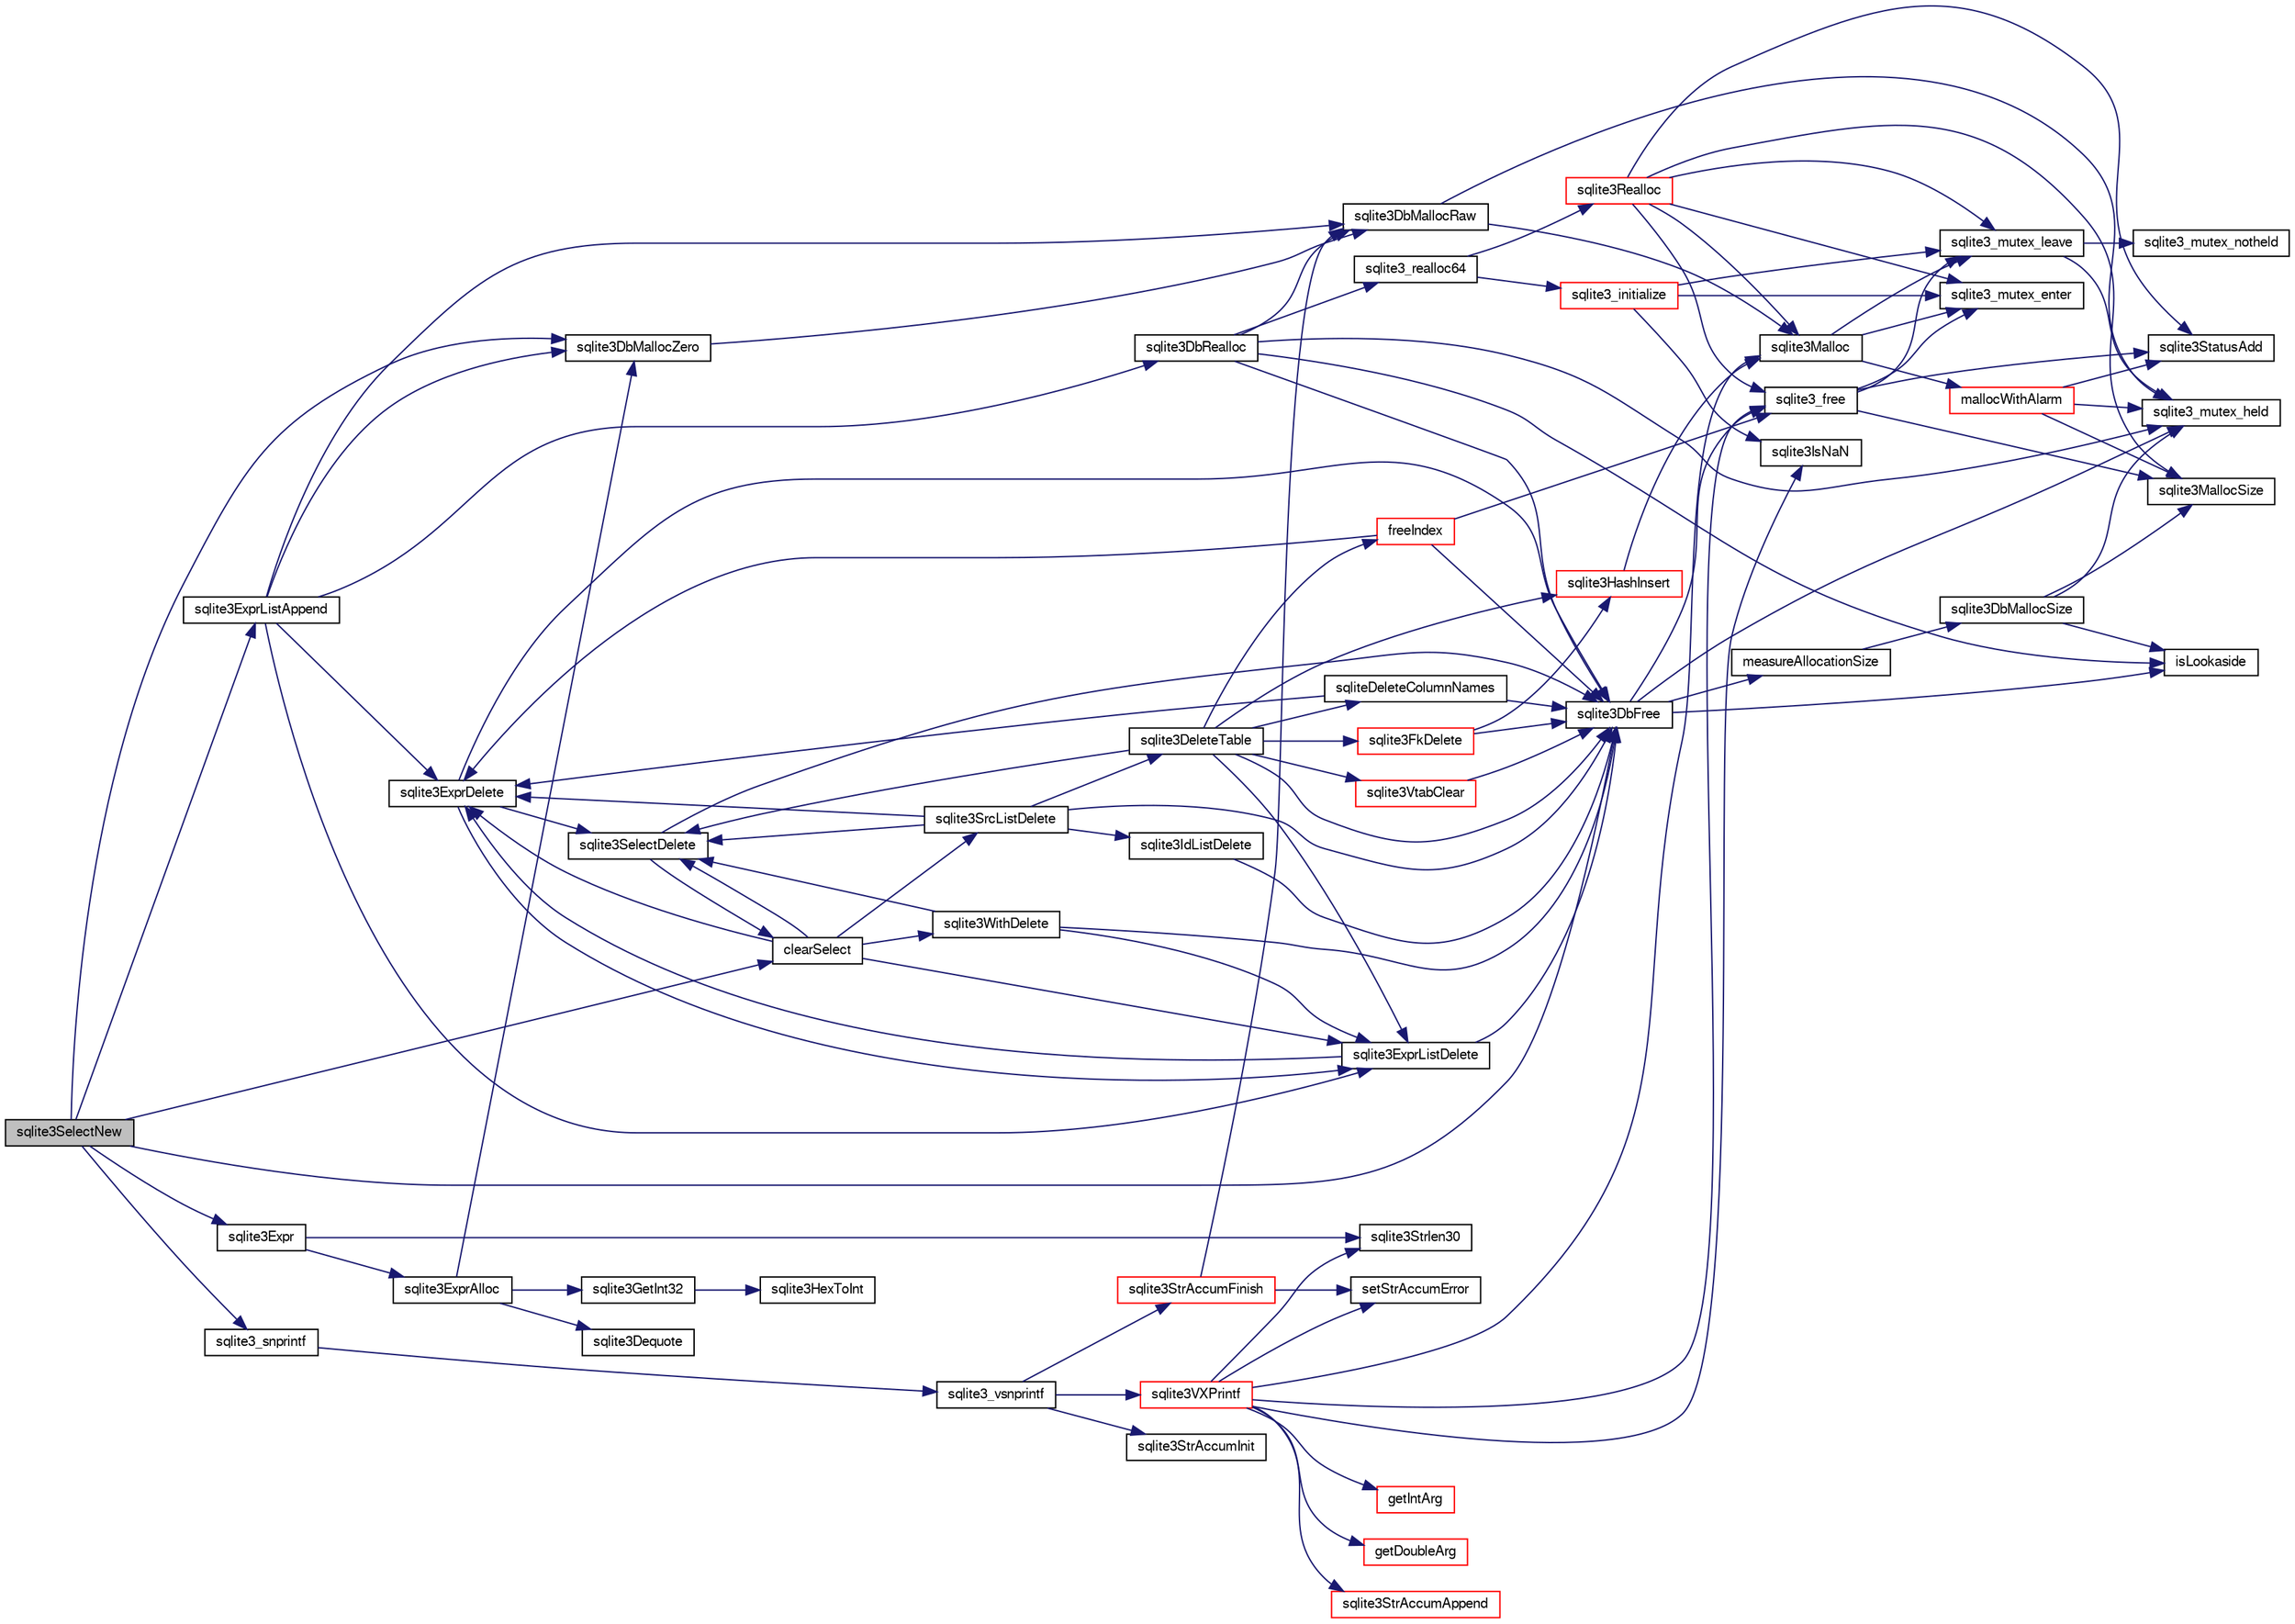 digraph "sqlite3SelectNew"
{
  edge [fontname="FreeSans",fontsize="10",labelfontname="FreeSans",labelfontsize="10"];
  node [fontname="FreeSans",fontsize="10",shape=record];
  rankdir="LR";
  Node698716 [label="sqlite3SelectNew",height=0.2,width=0.4,color="black", fillcolor="grey75", style="filled", fontcolor="black"];
  Node698716 -> Node698717 [color="midnightblue",fontsize="10",style="solid",fontname="FreeSans"];
  Node698717 [label="sqlite3DbMallocZero",height=0.2,width=0.4,color="black", fillcolor="white", style="filled",URL="$sqlite3_8c.html#a49cfebac9d6067a03442c92af73f33e4"];
  Node698717 -> Node698718 [color="midnightblue",fontsize="10",style="solid",fontname="FreeSans"];
  Node698718 [label="sqlite3DbMallocRaw",height=0.2,width=0.4,color="black", fillcolor="white", style="filled",URL="$sqlite3_8c.html#abbe8be0cf7175e11ddc3e2218fad924e"];
  Node698718 -> Node698719 [color="midnightblue",fontsize="10",style="solid",fontname="FreeSans"];
  Node698719 [label="sqlite3_mutex_held",height=0.2,width=0.4,color="black", fillcolor="white", style="filled",URL="$sqlite3_8c.html#acf77da68932b6bc163c5e68547ecc3e7"];
  Node698718 -> Node698720 [color="midnightblue",fontsize="10",style="solid",fontname="FreeSans"];
  Node698720 [label="sqlite3Malloc",height=0.2,width=0.4,color="black", fillcolor="white", style="filled",URL="$sqlite3_8c.html#a361a2eaa846b1885f123abe46f5d8b2b"];
  Node698720 -> Node698721 [color="midnightblue",fontsize="10",style="solid",fontname="FreeSans"];
  Node698721 [label="sqlite3_mutex_enter",height=0.2,width=0.4,color="black", fillcolor="white", style="filled",URL="$sqlite3_8c.html#a1c12cde690bd89f104de5cbad12a6bf5"];
  Node698720 -> Node698722 [color="midnightblue",fontsize="10",style="solid",fontname="FreeSans"];
  Node698722 [label="mallocWithAlarm",height=0.2,width=0.4,color="red", fillcolor="white", style="filled",URL="$sqlite3_8c.html#ab070d5cf8e48ec8a6a43cf025d48598b"];
  Node698722 -> Node698719 [color="midnightblue",fontsize="10",style="solid",fontname="FreeSans"];
  Node698722 -> Node698728 [color="midnightblue",fontsize="10",style="solid",fontname="FreeSans"];
  Node698728 [label="sqlite3MallocSize",height=0.2,width=0.4,color="black", fillcolor="white", style="filled",URL="$sqlite3_8c.html#acf5d2a5f35270bafb050bd2def576955"];
  Node698722 -> Node698729 [color="midnightblue",fontsize="10",style="solid",fontname="FreeSans"];
  Node698729 [label="sqlite3StatusAdd",height=0.2,width=0.4,color="black", fillcolor="white", style="filled",URL="$sqlite3_8c.html#afa029f93586aeab4cc85360905dae9cd"];
  Node698720 -> Node698726 [color="midnightblue",fontsize="10",style="solid",fontname="FreeSans"];
  Node698726 [label="sqlite3_mutex_leave",height=0.2,width=0.4,color="black", fillcolor="white", style="filled",URL="$sqlite3_8c.html#a5838d235601dbd3c1fa993555c6bcc93"];
  Node698726 -> Node698719 [color="midnightblue",fontsize="10",style="solid",fontname="FreeSans"];
  Node698726 -> Node698727 [color="midnightblue",fontsize="10",style="solid",fontname="FreeSans"];
  Node698727 [label="sqlite3_mutex_notheld",height=0.2,width=0.4,color="black", fillcolor="white", style="filled",URL="$sqlite3_8c.html#a83967c837c1c000d3b5adcfaa688f5dc"];
  Node698716 -> Node698730 [color="midnightblue",fontsize="10",style="solid",fontname="FreeSans"];
  Node698730 [label="sqlite3ExprListAppend",height=0.2,width=0.4,color="black", fillcolor="white", style="filled",URL="$sqlite3_8c.html#a2c227f0b97e0e31b120c702fae2b7409"];
  Node698730 -> Node698717 [color="midnightblue",fontsize="10",style="solid",fontname="FreeSans"];
  Node698730 -> Node698718 [color="midnightblue",fontsize="10",style="solid",fontname="FreeSans"];
  Node698730 -> Node698731 [color="midnightblue",fontsize="10",style="solid",fontname="FreeSans"];
  Node698731 [label="sqlite3DbRealloc",height=0.2,width=0.4,color="black", fillcolor="white", style="filled",URL="$sqlite3_8c.html#ae028f4902a9d29bcaf310ff289ee87dc"];
  Node698731 -> Node698719 [color="midnightblue",fontsize="10",style="solid",fontname="FreeSans"];
  Node698731 -> Node698718 [color="midnightblue",fontsize="10",style="solid",fontname="FreeSans"];
  Node698731 -> Node698732 [color="midnightblue",fontsize="10",style="solid",fontname="FreeSans"];
  Node698732 [label="isLookaside",height=0.2,width=0.4,color="black", fillcolor="white", style="filled",URL="$sqlite3_8c.html#a770fa05ff9717b75e16f4d968a77b897"];
  Node698731 -> Node698733 [color="midnightblue",fontsize="10",style="solid",fontname="FreeSans"];
  Node698733 [label="sqlite3DbFree",height=0.2,width=0.4,color="black", fillcolor="white", style="filled",URL="$sqlite3_8c.html#ac70ab821a6607b4a1b909582dc37a069"];
  Node698733 -> Node698719 [color="midnightblue",fontsize="10",style="solid",fontname="FreeSans"];
  Node698733 -> Node698734 [color="midnightblue",fontsize="10",style="solid",fontname="FreeSans"];
  Node698734 [label="measureAllocationSize",height=0.2,width=0.4,color="black", fillcolor="white", style="filled",URL="$sqlite3_8c.html#a45731e644a22fdb756e2b6337224217a"];
  Node698734 -> Node698735 [color="midnightblue",fontsize="10",style="solid",fontname="FreeSans"];
  Node698735 [label="sqlite3DbMallocSize",height=0.2,width=0.4,color="black", fillcolor="white", style="filled",URL="$sqlite3_8c.html#aa397e5a8a03495203a0767abf0a71f86"];
  Node698735 -> Node698728 [color="midnightblue",fontsize="10",style="solid",fontname="FreeSans"];
  Node698735 -> Node698719 [color="midnightblue",fontsize="10",style="solid",fontname="FreeSans"];
  Node698735 -> Node698732 [color="midnightblue",fontsize="10",style="solid",fontname="FreeSans"];
  Node698733 -> Node698732 [color="midnightblue",fontsize="10",style="solid",fontname="FreeSans"];
  Node698733 -> Node698736 [color="midnightblue",fontsize="10",style="solid",fontname="FreeSans"];
  Node698736 [label="sqlite3_free",height=0.2,width=0.4,color="black", fillcolor="white", style="filled",URL="$sqlite3_8c.html#a6552349e36a8a691af5487999ab09519"];
  Node698736 -> Node698721 [color="midnightblue",fontsize="10",style="solid",fontname="FreeSans"];
  Node698736 -> Node698729 [color="midnightblue",fontsize="10",style="solid",fontname="FreeSans"];
  Node698736 -> Node698728 [color="midnightblue",fontsize="10",style="solid",fontname="FreeSans"];
  Node698736 -> Node698726 [color="midnightblue",fontsize="10",style="solid",fontname="FreeSans"];
  Node698731 -> Node698737 [color="midnightblue",fontsize="10",style="solid",fontname="FreeSans"];
  Node698737 [label="sqlite3_realloc64",height=0.2,width=0.4,color="black", fillcolor="white", style="filled",URL="$sqlite3_8c.html#a3765a714077ee547e811034236dc9ecd"];
  Node698737 -> Node698738 [color="midnightblue",fontsize="10",style="solid",fontname="FreeSans"];
  Node698738 [label="sqlite3_initialize",height=0.2,width=0.4,color="red", fillcolor="white", style="filled",URL="$sqlite3_8c.html#ab0c0ee2d5d4cf8b28e9572296a8861df"];
  Node698738 -> Node698721 [color="midnightblue",fontsize="10",style="solid",fontname="FreeSans"];
  Node698738 -> Node698726 [color="midnightblue",fontsize="10",style="solid",fontname="FreeSans"];
  Node698738 -> Node698782 [color="midnightblue",fontsize="10",style="solid",fontname="FreeSans"];
  Node698782 [label="sqlite3IsNaN",height=0.2,width=0.4,color="black", fillcolor="white", style="filled",URL="$sqlite3_8c.html#aed4d78203877c3486765ccbc7feebb50"];
  Node698737 -> Node698771 [color="midnightblue",fontsize="10",style="solid",fontname="FreeSans"];
  Node698771 [label="sqlite3Realloc",height=0.2,width=0.4,color="red", fillcolor="white", style="filled",URL="$sqlite3_8c.html#ad53aefdfc088f622e23ffe838201fe22"];
  Node698771 -> Node698720 [color="midnightblue",fontsize="10",style="solid",fontname="FreeSans"];
  Node698771 -> Node698736 [color="midnightblue",fontsize="10",style="solid",fontname="FreeSans"];
  Node698771 -> Node698728 [color="midnightblue",fontsize="10",style="solid",fontname="FreeSans"];
  Node698771 -> Node698721 [color="midnightblue",fontsize="10",style="solid",fontname="FreeSans"];
  Node698771 -> Node698729 [color="midnightblue",fontsize="10",style="solid",fontname="FreeSans"];
  Node698771 -> Node698726 [color="midnightblue",fontsize="10",style="solid",fontname="FreeSans"];
  Node698730 -> Node699000 [color="midnightblue",fontsize="10",style="solid",fontname="FreeSans"];
  Node699000 [label="sqlite3ExprDelete",height=0.2,width=0.4,color="black", fillcolor="white", style="filled",URL="$sqlite3_8c.html#ae4e21ab5918e0428fbaa9e615dceb309"];
  Node699000 -> Node698733 [color="midnightblue",fontsize="10",style="solid",fontname="FreeSans"];
  Node699000 -> Node699001 [color="midnightblue",fontsize="10",style="solid",fontname="FreeSans"];
  Node699001 [label="sqlite3SelectDelete",height=0.2,width=0.4,color="black", fillcolor="white", style="filled",URL="$sqlite3_8c.html#a0f56959f0acac85496744f0d068854a0"];
  Node699001 -> Node699002 [color="midnightblue",fontsize="10",style="solid",fontname="FreeSans"];
  Node699002 [label="clearSelect",height=0.2,width=0.4,color="black", fillcolor="white", style="filled",URL="$sqlite3_8c.html#ac083bac4f2f02c26aa02fc24ca8c2dd9"];
  Node699002 -> Node699003 [color="midnightblue",fontsize="10",style="solid",fontname="FreeSans"];
  Node699003 [label="sqlite3ExprListDelete",height=0.2,width=0.4,color="black", fillcolor="white", style="filled",URL="$sqlite3_8c.html#ae9cd46eac81e86a04ed8c09b99fc3c10"];
  Node699003 -> Node699000 [color="midnightblue",fontsize="10",style="solid",fontname="FreeSans"];
  Node699003 -> Node698733 [color="midnightblue",fontsize="10",style="solid",fontname="FreeSans"];
  Node699002 -> Node699004 [color="midnightblue",fontsize="10",style="solid",fontname="FreeSans"];
  Node699004 [label="sqlite3SrcListDelete",height=0.2,width=0.4,color="black", fillcolor="white", style="filled",URL="$sqlite3_8c.html#acc250a3e5e7fd8889a16a9f28e3e7312"];
  Node699004 -> Node698733 [color="midnightblue",fontsize="10",style="solid",fontname="FreeSans"];
  Node699004 -> Node699005 [color="midnightblue",fontsize="10",style="solid",fontname="FreeSans"];
  Node699005 [label="sqlite3DeleteTable",height=0.2,width=0.4,color="black", fillcolor="white", style="filled",URL="$sqlite3_8c.html#a7fd3d507375a381a3807f92735318973"];
  Node699005 -> Node699006 [color="midnightblue",fontsize="10",style="solid",fontname="FreeSans"];
  Node699006 [label="sqlite3HashInsert",height=0.2,width=0.4,color="red", fillcolor="white", style="filled",URL="$sqlite3_8c.html#aebbc6c13b3c139d5f3463938f441da3d"];
  Node699006 -> Node698720 [color="midnightblue",fontsize="10",style="solid",fontname="FreeSans"];
  Node699005 -> Node699013 [color="midnightblue",fontsize="10",style="solid",fontname="FreeSans"];
  Node699013 [label="freeIndex",height=0.2,width=0.4,color="red", fillcolor="white", style="filled",URL="$sqlite3_8c.html#a00907c99c18d5bcb9d0b38c077146c31"];
  Node699013 -> Node699000 [color="midnightblue",fontsize="10",style="solid",fontname="FreeSans"];
  Node699013 -> Node698733 [color="midnightblue",fontsize="10",style="solid",fontname="FreeSans"];
  Node699013 -> Node698736 [color="midnightblue",fontsize="10",style="solid",fontname="FreeSans"];
  Node699005 -> Node699668 [color="midnightblue",fontsize="10",style="solid",fontname="FreeSans"];
  Node699668 [label="sqlite3FkDelete",height=0.2,width=0.4,color="red", fillcolor="white", style="filled",URL="$sqlite3_8c.html#a59a33da6c4e11d3f99b15eafdc01f013"];
  Node699668 -> Node699006 [color="midnightblue",fontsize="10",style="solid",fontname="FreeSans"];
  Node699668 -> Node698733 [color="midnightblue",fontsize="10",style="solid",fontname="FreeSans"];
  Node699005 -> Node699670 [color="midnightblue",fontsize="10",style="solid",fontname="FreeSans"];
  Node699670 [label="sqliteDeleteColumnNames",height=0.2,width=0.4,color="black", fillcolor="white", style="filled",URL="$sqlite3_8c.html#a30fd46bd85a745b908f382e5dd74c38a"];
  Node699670 -> Node698733 [color="midnightblue",fontsize="10",style="solid",fontname="FreeSans"];
  Node699670 -> Node699000 [color="midnightblue",fontsize="10",style="solid",fontname="FreeSans"];
  Node699005 -> Node698733 [color="midnightblue",fontsize="10",style="solid",fontname="FreeSans"];
  Node699005 -> Node699001 [color="midnightblue",fontsize="10",style="solid",fontname="FreeSans"];
  Node699005 -> Node699003 [color="midnightblue",fontsize="10",style="solid",fontname="FreeSans"];
  Node699005 -> Node699671 [color="midnightblue",fontsize="10",style="solid",fontname="FreeSans"];
  Node699671 [label="sqlite3VtabClear",height=0.2,width=0.4,color="red", fillcolor="white", style="filled",URL="$sqlite3_8c.html#a0690ffd2d2e58bd4ed1ce4f1e35c1ef1"];
  Node699671 -> Node698733 [color="midnightblue",fontsize="10",style="solid",fontname="FreeSans"];
  Node699004 -> Node699001 [color="midnightblue",fontsize="10",style="solid",fontname="FreeSans"];
  Node699004 -> Node699000 [color="midnightblue",fontsize="10",style="solid",fontname="FreeSans"];
  Node699004 -> Node699048 [color="midnightblue",fontsize="10",style="solid",fontname="FreeSans"];
  Node699048 [label="sqlite3IdListDelete",height=0.2,width=0.4,color="black", fillcolor="white", style="filled",URL="$sqlite3_8c.html#a38bea53ea789e86289ca600ff6010f73"];
  Node699048 -> Node698733 [color="midnightblue",fontsize="10",style="solid",fontname="FreeSans"];
  Node699002 -> Node699000 [color="midnightblue",fontsize="10",style="solid",fontname="FreeSans"];
  Node699002 -> Node699001 [color="midnightblue",fontsize="10",style="solid",fontname="FreeSans"];
  Node699002 -> Node699047 [color="midnightblue",fontsize="10",style="solid",fontname="FreeSans"];
  Node699047 [label="sqlite3WithDelete",height=0.2,width=0.4,color="black", fillcolor="white", style="filled",URL="$sqlite3_8c.html#a17d9ea3de76b5d740b422ea9b4fe3abb"];
  Node699047 -> Node699003 [color="midnightblue",fontsize="10",style="solid",fontname="FreeSans"];
  Node699047 -> Node699001 [color="midnightblue",fontsize="10",style="solid",fontname="FreeSans"];
  Node699047 -> Node698733 [color="midnightblue",fontsize="10",style="solid",fontname="FreeSans"];
  Node699001 -> Node698733 [color="midnightblue",fontsize="10",style="solid",fontname="FreeSans"];
  Node699000 -> Node699003 [color="midnightblue",fontsize="10",style="solid",fontname="FreeSans"];
  Node698730 -> Node699003 [color="midnightblue",fontsize="10",style="solid",fontname="FreeSans"];
  Node698716 -> Node699672 [color="midnightblue",fontsize="10",style="solid",fontname="FreeSans"];
  Node699672 [label="sqlite3Expr",height=0.2,width=0.4,color="black", fillcolor="white", style="filled",URL="$sqlite3_8c.html#a790d28ff2bd0d13725c692e0c4ed7105"];
  Node699672 -> Node698783 [color="midnightblue",fontsize="10",style="solid",fontname="FreeSans"];
  Node698783 [label="sqlite3Strlen30",height=0.2,width=0.4,color="black", fillcolor="white", style="filled",URL="$sqlite3_8c.html#a3dcd80ba41f1a308193dee74857b62a7"];
  Node699672 -> Node699673 [color="midnightblue",fontsize="10",style="solid",fontname="FreeSans"];
  Node699673 [label="sqlite3ExprAlloc",height=0.2,width=0.4,color="black", fillcolor="white", style="filled",URL="$sqlite3_8c.html#a7f1c54604acd48617bd41d26f5db776d"];
  Node699673 -> Node699271 [color="midnightblue",fontsize="10",style="solid",fontname="FreeSans"];
  Node699271 [label="sqlite3GetInt32",height=0.2,width=0.4,color="black", fillcolor="white", style="filled",URL="$sqlite3_8c.html#a5f876209b4343549fc9224cd11c70928"];
  Node699271 -> Node699272 [color="midnightblue",fontsize="10",style="solid",fontname="FreeSans"];
  Node699272 [label="sqlite3HexToInt",height=0.2,width=0.4,color="black", fillcolor="white", style="filled",URL="$sqlite3_8c.html#ae3802c77b18399c03c8c9f973ff47239"];
  Node699673 -> Node698717 [color="midnightblue",fontsize="10",style="solid",fontname="FreeSans"];
  Node699673 -> Node698992 [color="midnightblue",fontsize="10",style="solid",fontname="FreeSans"];
  Node698992 [label="sqlite3Dequote",height=0.2,width=0.4,color="black", fillcolor="white", style="filled",URL="$sqlite3_8c.html#a7b0ccb71d60de662cbb09755454dee5d"];
  Node698716 -> Node699002 [color="midnightblue",fontsize="10",style="solid",fontname="FreeSans"];
  Node698716 -> Node698733 [color="midnightblue",fontsize="10",style="solid",fontname="FreeSans"];
  Node698716 -> Node698805 [color="midnightblue",fontsize="10",style="solid",fontname="FreeSans"];
  Node698805 [label="sqlite3_snprintf",height=0.2,width=0.4,color="black", fillcolor="white", style="filled",URL="$sqlite3_8c.html#aa2695a752e971577f5784122f2013c40"];
  Node698805 -> Node698806 [color="midnightblue",fontsize="10",style="solid",fontname="FreeSans"];
  Node698806 [label="sqlite3_vsnprintf",height=0.2,width=0.4,color="black", fillcolor="white", style="filled",URL="$sqlite3_8c.html#a0862c03aea71d62847e452aa655add42"];
  Node698806 -> Node698763 [color="midnightblue",fontsize="10",style="solid",fontname="FreeSans"];
  Node698763 [label="sqlite3StrAccumInit",height=0.2,width=0.4,color="black", fillcolor="white", style="filled",URL="$sqlite3_8c.html#aabf95e113b9d54d519cd15a56215f560"];
  Node698806 -> Node698764 [color="midnightblue",fontsize="10",style="solid",fontname="FreeSans"];
  Node698764 [label="sqlite3VXPrintf",height=0.2,width=0.4,color="red", fillcolor="white", style="filled",URL="$sqlite3_8c.html#a63c25806c9bd4a2b76f9a0eb232c6bde"];
  Node698764 -> Node698765 [color="midnightblue",fontsize="10",style="solid",fontname="FreeSans"];
  Node698765 [label="sqlite3StrAccumAppend",height=0.2,width=0.4,color="red", fillcolor="white", style="filled",URL="$sqlite3_8c.html#a56664fa33def33c5a5245b623441d5e0"];
  Node698764 -> Node698772 [color="midnightblue",fontsize="10",style="solid",fontname="FreeSans"];
  Node698772 [label="getIntArg",height=0.2,width=0.4,color="red", fillcolor="white", style="filled",URL="$sqlite3_8c.html#abff258963dbd9205fb299851a64c67be"];
  Node698764 -> Node698720 [color="midnightblue",fontsize="10",style="solid",fontname="FreeSans"];
  Node698764 -> Node698768 [color="midnightblue",fontsize="10",style="solid",fontname="FreeSans"];
  Node698768 [label="setStrAccumError",height=0.2,width=0.4,color="black", fillcolor="white", style="filled",URL="$sqlite3_8c.html#a3dc479a1fc8ba1ab8edfe51f8a0b102c"];
  Node698764 -> Node698778 [color="midnightblue",fontsize="10",style="solid",fontname="FreeSans"];
  Node698778 [label="getDoubleArg",height=0.2,width=0.4,color="red", fillcolor="white", style="filled",URL="$sqlite3_8c.html#a1cf25120072c85bd261983b24c12c3d9"];
  Node698764 -> Node698782 [color="midnightblue",fontsize="10",style="solid",fontname="FreeSans"];
  Node698764 -> Node698783 [color="midnightblue",fontsize="10",style="solid",fontname="FreeSans"];
  Node698764 -> Node698736 [color="midnightblue",fontsize="10",style="solid",fontname="FreeSans"];
  Node698806 -> Node698807 [color="midnightblue",fontsize="10",style="solid",fontname="FreeSans"];
  Node698807 [label="sqlite3StrAccumFinish",height=0.2,width=0.4,color="red", fillcolor="white", style="filled",URL="$sqlite3_8c.html#adb7f26b10ac1b847db6f000ef4c2e2ba"];
  Node698807 -> Node698718 [color="midnightblue",fontsize="10",style="solid",fontname="FreeSans"];
  Node698807 -> Node698768 [color="midnightblue",fontsize="10",style="solid",fontname="FreeSans"];
}
